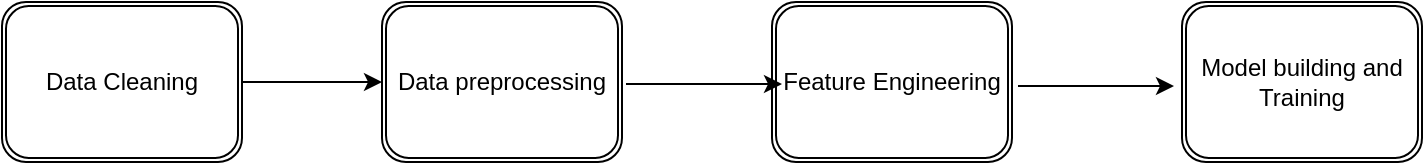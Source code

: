 <mxfile version="24.5.4" type="github">
  <diagram name="Page-1" id="eVgmwyL8_yAq4IiZLNAi">
    <mxGraphModel dx="1050" dy="589" grid="1" gridSize="10" guides="1" tooltips="1" connect="1" arrows="1" fold="1" page="1" pageScale="1" pageWidth="850" pageHeight="1100" math="0" shadow="0">
      <root>
        <mxCell id="0" />
        <mxCell id="1" parent="0" />
        <mxCell id="7V5ZasVevH4r_EM7fTKW-6" style="edgeStyle=orthogonalEdgeStyle;rounded=0;orthogonalLoop=1;jettySize=auto;html=1;entryX=0;entryY=0.5;entryDx=0;entryDy=0;" edge="1" parent="1" source="7V5ZasVevH4r_EM7fTKW-1" target="7V5ZasVevH4r_EM7fTKW-2">
          <mxGeometry relative="1" as="geometry">
            <mxPoint x="200" y="410" as="targetPoint" />
            <Array as="points">
              <mxPoint x="210" y="400" />
              <mxPoint x="210" y="400" />
            </Array>
          </mxGeometry>
        </mxCell>
        <mxCell id="7V5ZasVevH4r_EM7fTKW-1" value="Data Cleaning" style="shape=ext;double=1;rounded=1;whiteSpace=wrap;html=1;" vertex="1" parent="1">
          <mxGeometry x="40" y="360" width="120" height="80" as="geometry" />
        </mxCell>
        <mxCell id="7V5ZasVevH4r_EM7fTKW-2" value="Data preprocessing" style="shape=ext;double=1;rounded=1;whiteSpace=wrap;html=1;" vertex="1" parent="1">
          <mxGeometry x="230" y="360" width="120" height="80" as="geometry" />
        </mxCell>
        <mxCell id="7V5ZasVevH4r_EM7fTKW-3" value="Model building and Training" style="shape=ext;double=1;rounded=1;whiteSpace=wrap;html=1;" vertex="1" parent="1">
          <mxGeometry x="630" y="360" width="120" height="80" as="geometry" />
        </mxCell>
        <mxCell id="7V5ZasVevH4r_EM7fTKW-4" value="Feature Engineering" style="shape=ext;double=1;rounded=1;whiteSpace=wrap;html=1;" vertex="1" parent="1">
          <mxGeometry x="425" y="360" width="120" height="80" as="geometry" />
        </mxCell>
        <mxCell id="7V5ZasVevH4r_EM7fTKW-7" style="edgeStyle=orthogonalEdgeStyle;rounded=0;orthogonalLoop=1;jettySize=auto;html=1;" edge="1" parent="1">
          <mxGeometry relative="1" as="geometry">
            <mxPoint x="430" y="401" as="targetPoint" />
            <mxPoint x="352" y="401" as="sourcePoint" />
            <Array as="points">
              <mxPoint x="422" y="401" />
            </Array>
          </mxGeometry>
        </mxCell>
        <mxCell id="7V5ZasVevH4r_EM7fTKW-8" style="edgeStyle=orthogonalEdgeStyle;rounded=0;orthogonalLoop=1;jettySize=auto;html=1;" edge="1" parent="1">
          <mxGeometry relative="1" as="geometry">
            <mxPoint x="626" y="402" as="targetPoint" />
            <mxPoint x="548" y="402" as="sourcePoint" />
            <Array as="points">
              <mxPoint x="618" y="402" />
            </Array>
          </mxGeometry>
        </mxCell>
      </root>
    </mxGraphModel>
  </diagram>
</mxfile>
